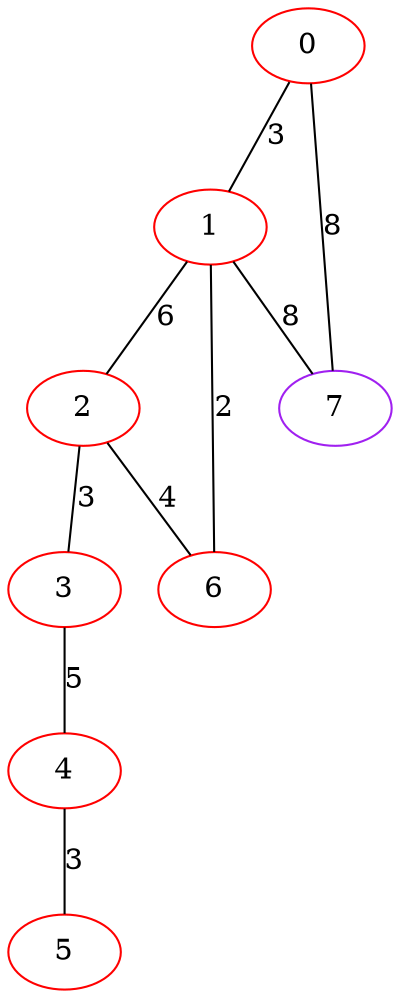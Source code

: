 graph "" {
0 [color=red, weight=1];
1 [color=red, weight=1];
2 [color=red, weight=1];
3 [color=red, weight=1];
4 [color=red, weight=1];
5 [color=red, weight=1];
6 [color=red, weight=1];
7 [color=purple, weight=4];
0 -- 1  [key=0, label=3];
0 -- 7  [key=0, label=8];
1 -- 2  [key=0, label=6];
1 -- 6  [key=0, label=2];
1 -- 7  [key=0, label=8];
2 -- 3  [key=0, label=3];
2 -- 6  [key=0, label=4];
3 -- 4  [key=0, label=5];
4 -- 5  [key=0, label=3];
}
